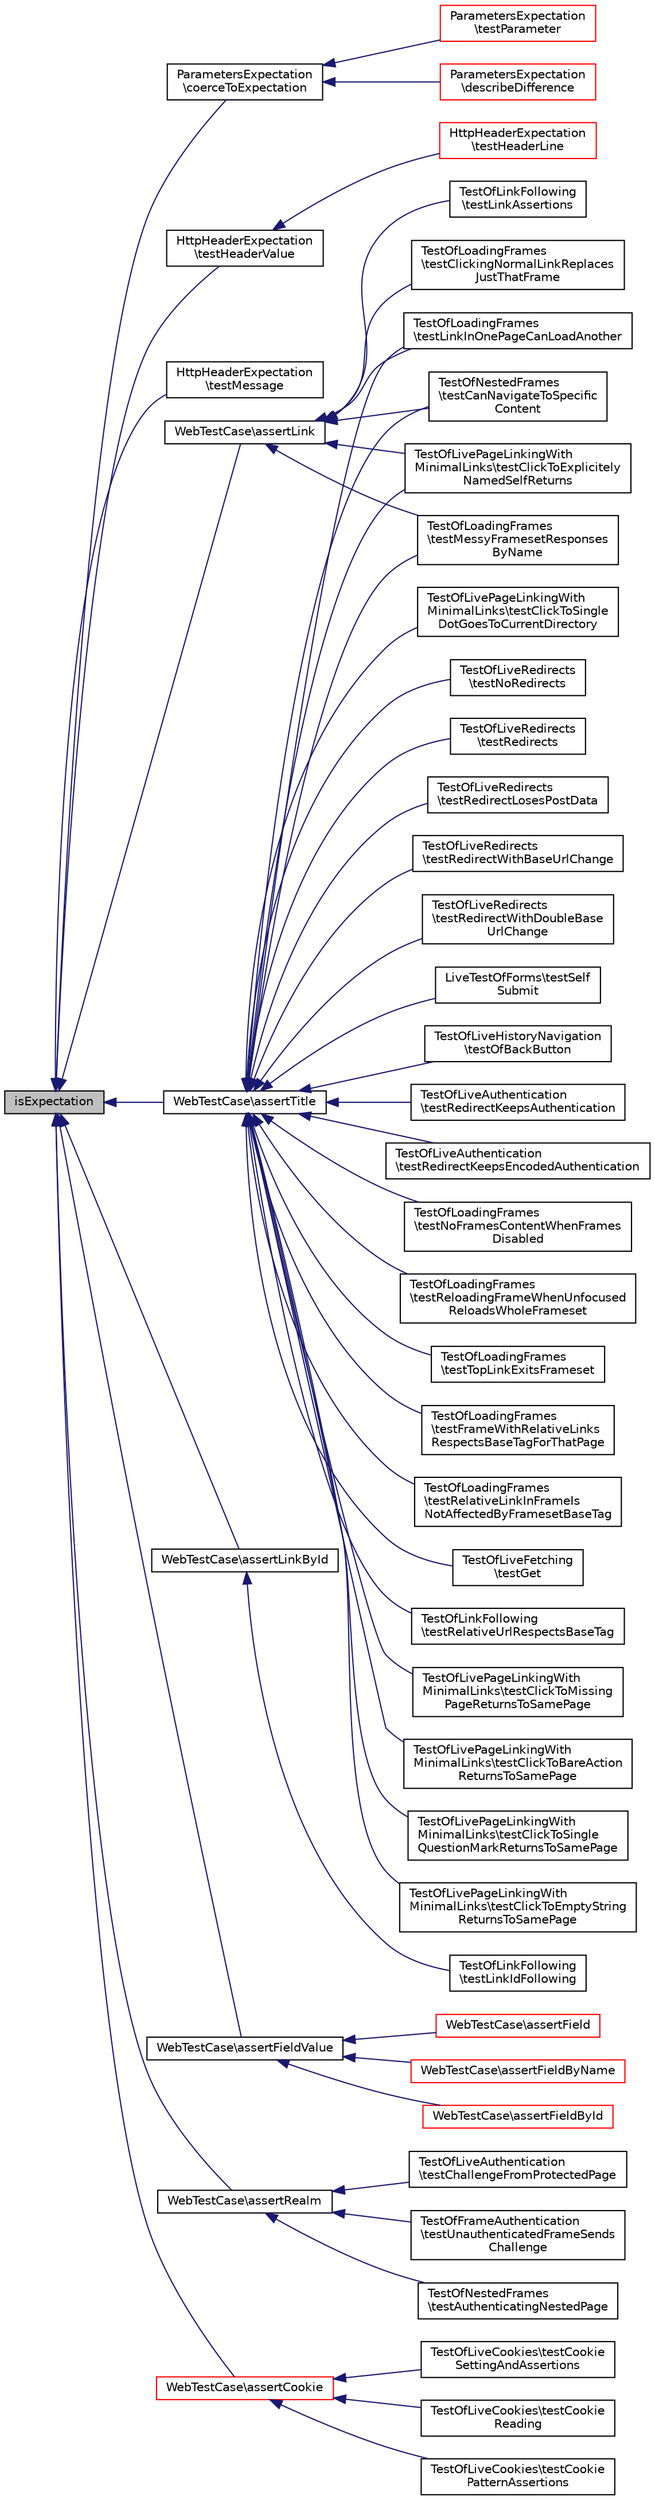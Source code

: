 digraph "isExpectation"
{
  edge [fontname="Helvetica",fontsize="10",labelfontname="Helvetica",labelfontsize="10"];
  node [fontname="Helvetica",fontsize="10",shape=record];
  rankdir="LR";
  Node1 [label="isExpectation",height=0.2,width=0.4,color="black", fillcolor="grey75", style="filled" fontcolor="black"];
  Node1 -> Node2 [dir="back",color="midnightblue",fontsize="10",style="solid",fontname="Helvetica"];
  Node2 [label="ParametersExpectation\l\\coerceToExpectation",height=0.2,width=0.4,color="black", fillcolor="white", style="filled",URL="$class_parameters_expectation.html#a3bab40329bc36f08840bd40a4ab9a15c"];
  Node2 -> Node3 [dir="back",color="midnightblue",fontsize="10",style="solid",fontname="Helvetica"];
  Node3 [label="ParametersExpectation\l\\testParameter",height=0.2,width=0.4,color="red", fillcolor="white", style="filled",URL="$class_parameters_expectation.html#aa24818da084c0223b4ba5d64c5d7e3eb"];
  Node2 -> Node4 [dir="back",color="midnightblue",fontsize="10",style="solid",fontname="Helvetica"];
  Node4 [label="ParametersExpectation\l\\describeDifference",height=0.2,width=0.4,color="red", fillcolor="white", style="filled",URL="$class_parameters_expectation.html#a4bf6e513ee6645287d8b4309e6962632"];
  Node1 -> Node5 [dir="back",color="midnightblue",fontsize="10",style="solid",fontname="Helvetica"];
  Node5 [label="HttpHeaderExpectation\l\\testHeaderValue",height=0.2,width=0.4,color="black", fillcolor="white", style="filled",URL="$class_http_header_expectation.html#af459eecce3dc5afa5676100511d80755"];
  Node5 -> Node6 [dir="back",color="midnightblue",fontsize="10",style="solid",fontname="Helvetica"];
  Node6 [label="HttpHeaderExpectation\l\\testHeaderLine",height=0.2,width=0.4,color="red", fillcolor="white", style="filled",URL="$class_http_header_expectation.html#a10b0cf0d202023bae701ccd704d9c414"];
  Node1 -> Node7 [dir="back",color="midnightblue",fontsize="10",style="solid",fontname="Helvetica"];
  Node7 [label="HttpHeaderExpectation\l\\testMessage",height=0.2,width=0.4,color="black", fillcolor="white", style="filled",URL="$class_http_header_expectation.html#a4261cc878f60ae0a7a6058111d3fb767"];
  Node1 -> Node8 [dir="back",color="midnightblue",fontsize="10",style="solid",fontname="Helvetica"];
  Node8 [label="WebTestCase\\assertLink",height=0.2,width=0.4,color="black", fillcolor="white", style="filled",URL="$class_web_test_case.html#ab794eef204bc02f7fa9f0ca0f3aa16a8"];
  Node8 -> Node9 [dir="back",color="midnightblue",fontsize="10",style="solid",fontname="Helvetica"];
  Node9 [label="TestOfLinkFollowing\l\\testLinkAssertions",height=0.2,width=0.4,color="black", fillcolor="white", style="filled",URL="$class_test_of_link_following.html#a5fdc41ebf5757b97b458bac5d0a4f624"];
  Node8 -> Node10 [dir="back",color="midnightblue",fontsize="10",style="solid",fontname="Helvetica"];
  Node10 [label="TestOfLivePageLinkingWith\lMinimalLinks\\testClickToExplicitely\lNamedSelfReturns",height=0.2,width=0.4,color="black", fillcolor="white", style="filled",URL="$class_test_of_live_page_linking_with_minimal_links.html#a118b04cbc33b53e788ead3aa03e4001c"];
  Node8 -> Node11 [dir="back",color="midnightblue",fontsize="10",style="solid",fontname="Helvetica"];
  Node11 [label="TestOfLoadingFrames\l\\testMessyFramesetResponses\lByName",height=0.2,width=0.4,color="black", fillcolor="white", style="filled",URL="$class_test_of_loading_frames.html#a5a9a03e2d063d04d5be863f0edb7d7a7"];
  Node8 -> Node12 [dir="back",color="midnightblue",fontsize="10",style="solid",fontname="Helvetica"];
  Node12 [label="TestOfLoadingFrames\l\\testClickingNormalLinkReplaces\lJustThatFrame",height=0.2,width=0.4,color="black", fillcolor="white", style="filled",URL="$class_test_of_loading_frames.html#a1d04799cf815f3aac8bc8022d623da00"];
  Node8 -> Node13 [dir="back",color="midnightblue",fontsize="10",style="solid",fontname="Helvetica"];
  Node13 [label="TestOfLoadingFrames\l\\testLinkInOnePageCanLoadAnother",height=0.2,width=0.4,color="black", fillcolor="white", style="filled",URL="$class_test_of_loading_frames.html#abee9527e474435861e5145457414fd31"];
  Node8 -> Node14 [dir="back",color="midnightblue",fontsize="10",style="solid",fontname="Helvetica"];
  Node14 [label="TestOfNestedFrames\l\\testCanNavigateToSpecific\lContent",height=0.2,width=0.4,color="black", fillcolor="white", style="filled",URL="$class_test_of_nested_frames.html#a1b6e91e4d810c50050d371b7408ebeca"];
  Node1 -> Node15 [dir="back",color="midnightblue",fontsize="10",style="solid",fontname="Helvetica"];
  Node15 [label="WebTestCase\\assertLinkById",height=0.2,width=0.4,color="black", fillcolor="white", style="filled",URL="$class_web_test_case.html#a2b62c37110f5498308231b2004fe4ad7"];
  Node15 -> Node16 [dir="back",color="midnightblue",fontsize="10",style="solid",fontname="Helvetica"];
  Node16 [label="TestOfLinkFollowing\l\\testLinkIdFollowing",height=0.2,width=0.4,color="black", fillcolor="white", style="filled",URL="$class_test_of_link_following.html#a0818a7033502bebf304fa72aa0634f13"];
  Node1 -> Node17 [dir="back",color="midnightblue",fontsize="10",style="solid",fontname="Helvetica"];
  Node17 [label="WebTestCase\\assertFieldValue",height=0.2,width=0.4,color="black", fillcolor="white", style="filled",URL="$class_web_test_case.html#a35c49db6024b3e903098d7bdf5ed2ac9"];
  Node17 -> Node18 [dir="back",color="midnightblue",fontsize="10",style="solid",fontname="Helvetica"];
  Node18 [label="WebTestCase\\assertField",height=0.2,width=0.4,color="red", fillcolor="white", style="filled",URL="$class_web_test_case.html#a147621db1c1b95d8458f32eab04ec5e0"];
  Node17 -> Node19 [dir="back",color="midnightblue",fontsize="10",style="solid",fontname="Helvetica"];
  Node19 [label="WebTestCase\\assertFieldByName",height=0.2,width=0.4,color="red", fillcolor="white", style="filled",URL="$class_web_test_case.html#afea734f2c54682f0074157ceac14ea91"];
  Node17 -> Node20 [dir="back",color="midnightblue",fontsize="10",style="solid",fontname="Helvetica"];
  Node20 [label="WebTestCase\\assertFieldById",height=0.2,width=0.4,color="red", fillcolor="white", style="filled",URL="$class_web_test_case.html#a993621917d235991bc7751337a0df481"];
  Node1 -> Node21 [dir="back",color="midnightblue",fontsize="10",style="solid",fontname="Helvetica"];
  Node21 [label="WebTestCase\\assertRealm",height=0.2,width=0.4,color="black", fillcolor="white", style="filled",URL="$class_web_test_case.html#a051e987e3a24199a26eea0366a9d1493"];
  Node21 -> Node22 [dir="back",color="midnightblue",fontsize="10",style="solid",fontname="Helvetica"];
  Node22 [label="TestOfLiveAuthentication\l\\testChallengeFromProtectedPage",height=0.2,width=0.4,color="black", fillcolor="white", style="filled",URL="$class_test_of_live_authentication.html#af37ff5fb1ead7add92175863befc6492"];
  Node21 -> Node23 [dir="back",color="midnightblue",fontsize="10",style="solid",fontname="Helvetica"];
  Node23 [label="TestOfFrameAuthentication\l\\testUnauthenticatedFrameSends\lChallenge",height=0.2,width=0.4,color="black", fillcolor="white", style="filled",URL="$class_test_of_frame_authentication.html#a6f3e23598664a4956ed875452ea06254"];
  Node21 -> Node24 [dir="back",color="midnightblue",fontsize="10",style="solid",fontname="Helvetica"];
  Node24 [label="TestOfNestedFrames\l\\testAuthenticatingNestedPage",height=0.2,width=0.4,color="black", fillcolor="white", style="filled",URL="$class_test_of_nested_frames.html#a7eb2b3d16bfb613bdb28893343768508"];
  Node1 -> Node25 [dir="back",color="midnightblue",fontsize="10",style="solid",fontname="Helvetica"];
  Node25 [label="WebTestCase\\assertTitle",height=0.2,width=0.4,color="black", fillcolor="white", style="filled",URL="$class_web_test_case.html#a4e9e97c74d4b5c1fad158a0a4688dad2"];
  Node25 -> Node26 [dir="back",color="midnightblue",fontsize="10",style="solid",fontname="Helvetica"];
  Node26 [label="TestOfLiveFetching\l\\testGet",height=0.2,width=0.4,color="black", fillcolor="white", style="filled",URL="$class_test_of_live_fetching.html#ac2d7c7125d2d3749e9ede4aa2ba6ba3b"];
  Node25 -> Node27 [dir="back",color="midnightblue",fontsize="10",style="solid",fontname="Helvetica"];
  Node27 [label="TestOfLinkFollowing\l\\testRelativeUrlRespectsBaseTag",height=0.2,width=0.4,color="black", fillcolor="white", style="filled",URL="$class_test_of_link_following.html#aa9d06e9955004d236efc0aebf52ed708"];
  Node25 -> Node10 [dir="back",color="midnightblue",fontsize="10",style="solid",fontname="Helvetica"];
  Node25 -> Node28 [dir="back",color="midnightblue",fontsize="10",style="solid",fontname="Helvetica"];
  Node28 [label="TestOfLivePageLinkingWith\lMinimalLinks\\testClickToMissing\lPageReturnsToSamePage",height=0.2,width=0.4,color="black", fillcolor="white", style="filled",URL="$class_test_of_live_page_linking_with_minimal_links.html#a4cceae946d1d58d51fce817679de62c3"];
  Node25 -> Node29 [dir="back",color="midnightblue",fontsize="10",style="solid",fontname="Helvetica"];
  Node29 [label="TestOfLivePageLinkingWith\lMinimalLinks\\testClickToBareAction\lReturnsToSamePage",height=0.2,width=0.4,color="black", fillcolor="white", style="filled",URL="$class_test_of_live_page_linking_with_minimal_links.html#a987e3c02444872f8766492efcad1e20e"];
  Node25 -> Node30 [dir="back",color="midnightblue",fontsize="10",style="solid",fontname="Helvetica"];
  Node30 [label="TestOfLivePageLinkingWith\lMinimalLinks\\testClickToSingle\lQuestionMarkReturnsToSamePage",height=0.2,width=0.4,color="black", fillcolor="white", style="filled",URL="$class_test_of_live_page_linking_with_minimal_links.html#aaa22937375017c19774183effe2e626f"];
  Node25 -> Node31 [dir="back",color="midnightblue",fontsize="10",style="solid",fontname="Helvetica"];
  Node31 [label="TestOfLivePageLinkingWith\lMinimalLinks\\testClickToEmptyString\lReturnsToSamePage",height=0.2,width=0.4,color="black", fillcolor="white", style="filled",URL="$class_test_of_live_page_linking_with_minimal_links.html#ae26ba117f867c15d85b9d6c37ac840d4"];
  Node25 -> Node32 [dir="back",color="midnightblue",fontsize="10",style="solid",fontname="Helvetica"];
  Node32 [label="TestOfLivePageLinkingWith\lMinimalLinks\\testClickToSingle\lDotGoesToCurrentDirectory",height=0.2,width=0.4,color="black", fillcolor="white", style="filled",URL="$class_test_of_live_page_linking_with_minimal_links.html#a13c71af060ecca049b9c412824ca0814"];
  Node25 -> Node33 [dir="back",color="midnightblue",fontsize="10",style="solid",fontname="Helvetica"];
  Node33 [label="TestOfLiveRedirects\l\\testNoRedirects",height=0.2,width=0.4,color="black", fillcolor="white", style="filled",URL="$class_test_of_live_redirects.html#a109c65917e68c4b071c72b24277d4765"];
  Node25 -> Node34 [dir="back",color="midnightblue",fontsize="10",style="solid",fontname="Helvetica"];
  Node34 [label="TestOfLiveRedirects\l\\testRedirects",height=0.2,width=0.4,color="black", fillcolor="white", style="filled",URL="$class_test_of_live_redirects.html#aaee45a82ba20d1f84c673ebcb34ccdc4"];
  Node25 -> Node35 [dir="back",color="midnightblue",fontsize="10",style="solid",fontname="Helvetica"];
  Node35 [label="TestOfLiveRedirects\l\\testRedirectLosesPostData",height=0.2,width=0.4,color="black", fillcolor="white", style="filled",URL="$class_test_of_live_redirects.html#a649f7131f9d92a6338b338fbc2a003b3"];
  Node25 -> Node36 [dir="back",color="midnightblue",fontsize="10",style="solid",fontname="Helvetica"];
  Node36 [label="TestOfLiveRedirects\l\\testRedirectWithBaseUrlChange",height=0.2,width=0.4,color="black", fillcolor="white", style="filled",URL="$class_test_of_live_redirects.html#aedf46aef0c295f6fd1da90472c34500e"];
  Node25 -> Node37 [dir="back",color="midnightblue",fontsize="10",style="solid",fontname="Helvetica"];
  Node37 [label="TestOfLiveRedirects\l\\testRedirectWithDoubleBase\lUrlChange",height=0.2,width=0.4,color="black", fillcolor="white", style="filled",URL="$class_test_of_live_redirects.html#ae951ae72f6baacba7f51d1cde8e14990"];
  Node25 -> Node38 [dir="back",color="midnightblue",fontsize="10",style="solid",fontname="Helvetica"];
  Node38 [label="LiveTestOfForms\\testSelf\lSubmit",height=0.2,width=0.4,color="black", fillcolor="white", style="filled",URL="$class_live_test_of_forms.html#a561ac9980ebd82170637b9f0352e43e9"];
  Node25 -> Node39 [dir="back",color="midnightblue",fontsize="10",style="solid",fontname="Helvetica"];
  Node39 [label="TestOfLiveHistoryNavigation\l\\testOfBackButton",height=0.2,width=0.4,color="black", fillcolor="white", style="filled",URL="$class_test_of_live_history_navigation.html#a304fa1e520a83b8250406d1fd7b14160"];
  Node25 -> Node40 [dir="back",color="midnightblue",fontsize="10",style="solid",fontname="Helvetica"];
  Node40 [label="TestOfLiveAuthentication\l\\testRedirectKeepsAuthentication",height=0.2,width=0.4,color="black", fillcolor="white", style="filled",URL="$class_test_of_live_authentication.html#ae4d0c1157314d58cf05b4235f4fee1bb"];
  Node25 -> Node41 [dir="back",color="midnightblue",fontsize="10",style="solid",fontname="Helvetica"];
  Node41 [label="TestOfLiveAuthentication\l\\testRedirectKeepsEncodedAuthentication",height=0.2,width=0.4,color="black", fillcolor="white", style="filled",URL="$class_test_of_live_authentication.html#ad756957d8ed3770f41f48929480e64b8"];
  Node25 -> Node42 [dir="back",color="midnightblue",fontsize="10",style="solid",fontname="Helvetica"];
  Node42 [label="TestOfLoadingFrames\l\\testNoFramesContentWhenFrames\lDisabled",height=0.2,width=0.4,color="black", fillcolor="white", style="filled",URL="$class_test_of_loading_frames.html#aa686a0bdd138f3ffa5ea64fd97b35334"];
  Node25 -> Node11 [dir="back",color="midnightblue",fontsize="10",style="solid",fontname="Helvetica"];
  Node25 -> Node43 [dir="back",color="midnightblue",fontsize="10",style="solid",fontname="Helvetica"];
  Node43 [label="TestOfLoadingFrames\l\\testReloadingFrameWhenUnfocused\lReloadsWholeFrameset",height=0.2,width=0.4,color="black", fillcolor="white", style="filled",URL="$class_test_of_loading_frames.html#a080bf6e8a07eb2610a81bd42a68b0029"];
  Node25 -> Node44 [dir="back",color="midnightblue",fontsize="10",style="solid",fontname="Helvetica"];
  Node44 [label="TestOfLoadingFrames\l\\testTopLinkExitsFrameset",height=0.2,width=0.4,color="black", fillcolor="white", style="filled",URL="$class_test_of_loading_frames.html#a967cc0988ad7936b99216653e5491c5f"];
  Node25 -> Node13 [dir="back",color="midnightblue",fontsize="10",style="solid",fontname="Helvetica"];
  Node25 -> Node45 [dir="back",color="midnightblue",fontsize="10",style="solid",fontname="Helvetica"];
  Node45 [label="TestOfLoadingFrames\l\\testFrameWithRelativeLinks\lRespectsBaseTagForThatPage",height=0.2,width=0.4,color="black", fillcolor="white", style="filled",URL="$class_test_of_loading_frames.html#ad5e52ff844abdae8b08969f6c75b92fb"];
  Node25 -> Node46 [dir="back",color="midnightblue",fontsize="10",style="solid",fontname="Helvetica"];
  Node46 [label="TestOfLoadingFrames\l\\testRelativeLinkInFrameIs\lNotAffectedByFramesetBaseTag",height=0.2,width=0.4,color="black", fillcolor="white", style="filled",URL="$class_test_of_loading_frames.html#a77f5f6cdcca81bc71c529f6a8d50e267"];
  Node25 -> Node14 [dir="back",color="midnightblue",fontsize="10",style="solid",fontname="Helvetica"];
  Node1 -> Node47 [dir="back",color="midnightblue",fontsize="10",style="solid",fontname="Helvetica"];
  Node47 [label="WebTestCase\\assertCookie",height=0.2,width=0.4,color="red", fillcolor="white", style="filled",URL="$class_web_test_case.html#a7d42ff2a3e323b636714e26cf9fcc205"];
  Node47 -> Node48 [dir="back",color="midnightblue",fontsize="10",style="solid",fontname="Helvetica"];
  Node48 [label="TestOfLiveCookies\\testCookie\lSettingAndAssertions",height=0.2,width=0.4,color="black", fillcolor="white", style="filled",URL="$class_test_of_live_cookies.html#a8ce7e06a54c6ca83cddacd3587e25427"];
  Node47 -> Node49 [dir="back",color="midnightblue",fontsize="10",style="solid",fontname="Helvetica"];
  Node49 [label="TestOfLiveCookies\\testCookie\lReading",height=0.2,width=0.4,color="black", fillcolor="white", style="filled",URL="$class_test_of_live_cookies.html#ab1cf6d1d40446997d473791bef8487e5"];
  Node47 -> Node50 [dir="back",color="midnightblue",fontsize="10",style="solid",fontname="Helvetica"];
  Node50 [label="TestOfLiveCookies\\testCookie\lPatternAssertions",height=0.2,width=0.4,color="black", fillcolor="white", style="filled",URL="$class_test_of_live_cookies.html#a6137d0ab9bab0c2461dc307a1e0d0fa7"];
}
